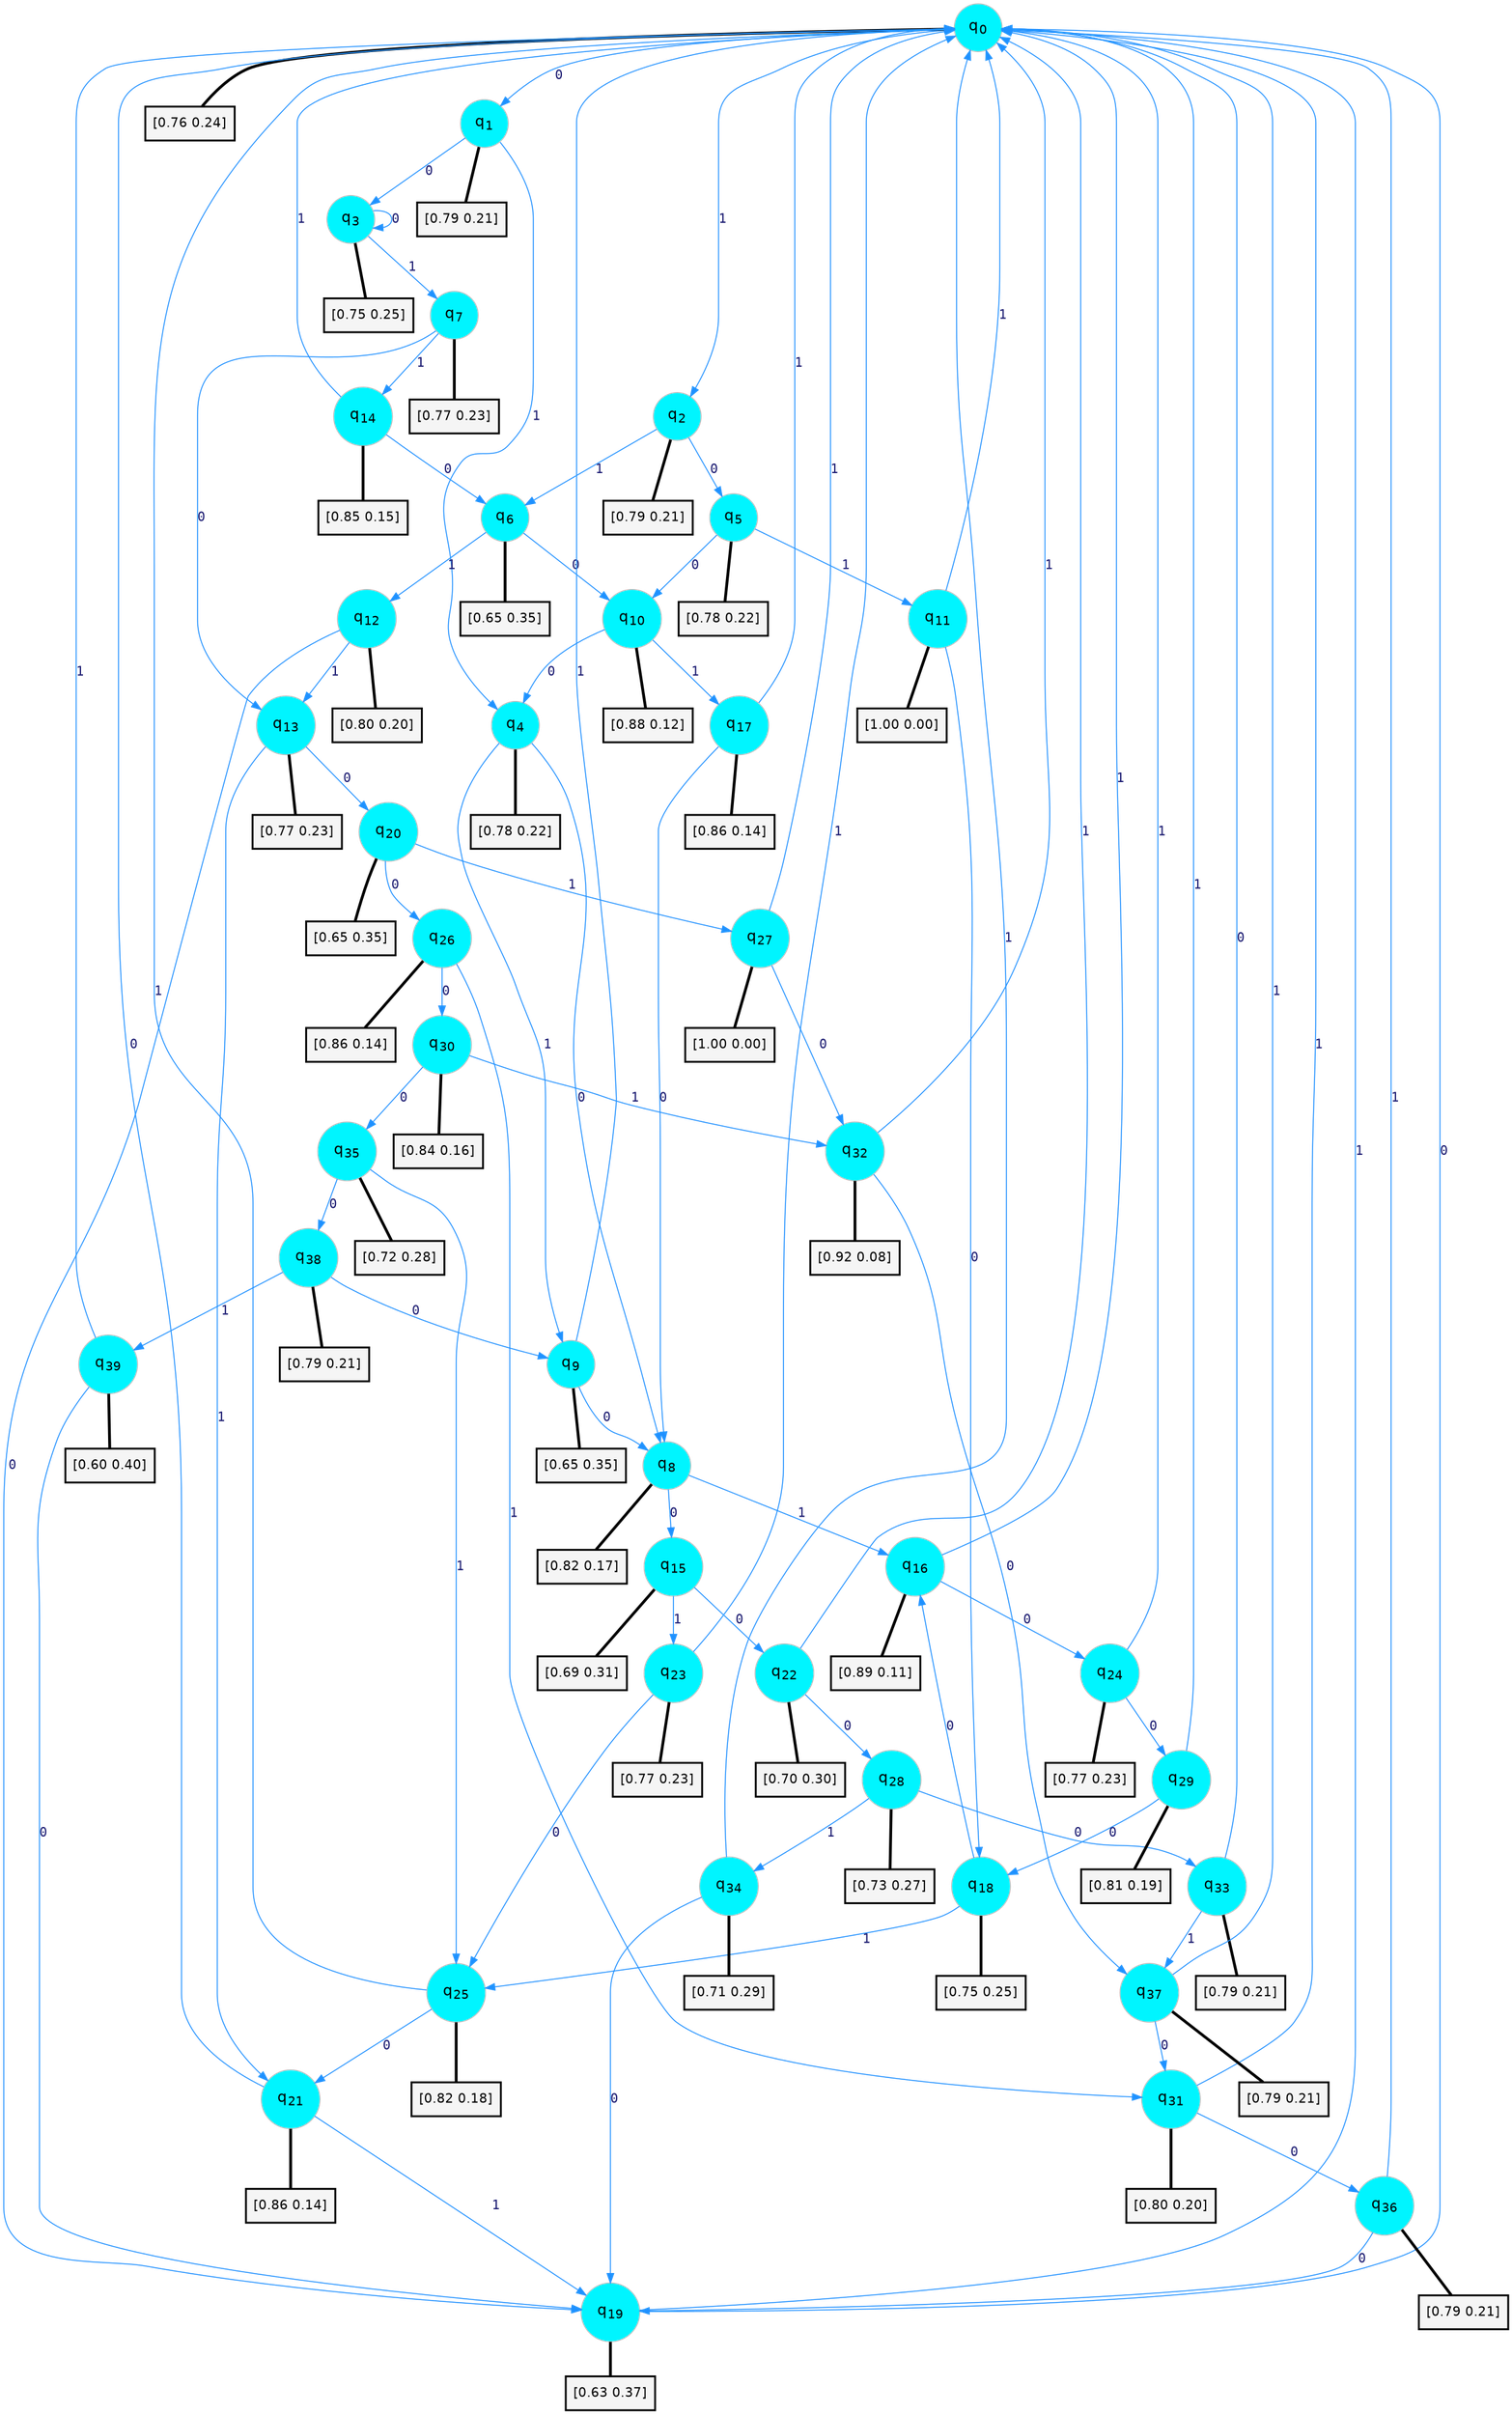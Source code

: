 digraph G {
graph [
bgcolor=transparent, dpi=300, rankdir=TD, size="40,25"];
node [
color=gray, fillcolor=turquoise1, fontcolor=black, fontname=Helvetica, fontsize=16, fontweight=bold, shape=circle, style=filled];
edge [
arrowsize=1, color=dodgerblue1, fontcolor=midnightblue, fontname=courier, fontweight=bold, penwidth=1, style=solid, weight=20];
0[label=<q<SUB>0</SUB>>];
1[label=<q<SUB>1</SUB>>];
2[label=<q<SUB>2</SUB>>];
3[label=<q<SUB>3</SUB>>];
4[label=<q<SUB>4</SUB>>];
5[label=<q<SUB>5</SUB>>];
6[label=<q<SUB>6</SUB>>];
7[label=<q<SUB>7</SUB>>];
8[label=<q<SUB>8</SUB>>];
9[label=<q<SUB>9</SUB>>];
10[label=<q<SUB>10</SUB>>];
11[label=<q<SUB>11</SUB>>];
12[label=<q<SUB>12</SUB>>];
13[label=<q<SUB>13</SUB>>];
14[label=<q<SUB>14</SUB>>];
15[label=<q<SUB>15</SUB>>];
16[label=<q<SUB>16</SUB>>];
17[label=<q<SUB>17</SUB>>];
18[label=<q<SUB>18</SUB>>];
19[label=<q<SUB>19</SUB>>];
20[label=<q<SUB>20</SUB>>];
21[label=<q<SUB>21</SUB>>];
22[label=<q<SUB>22</SUB>>];
23[label=<q<SUB>23</SUB>>];
24[label=<q<SUB>24</SUB>>];
25[label=<q<SUB>25</SUB>>];
26[label=<q<SUB>26</SUB>>];
27[label=<q<SUB>27</SUB>>];
28[label=<q<SUB>28</SUB>>];
29[label=<q<SUB>29</SUB>>];
30[label=<q<SUB>30</SUB>>];
31[label=<q<SUB>31</SUB>>];
32[label=<q<SUB>32</SUB>>];
33[label=<q<SUB>33</SUB>>];
34[label=<q<SUB>34</SUB>>];
35[label=<q<SUB>35</SUB>>];
36[label=<q<SUB>36</SUB>>];
37[label=<q<SUB>37</SUB>>];
38[label=<q<SUB>38</SUB>>];
39[label=<q<SUB>39</SUB>>];
40[label="[0.76 0.24]", shape=box,fontcolor=black, fontname=Helvetica, fontsize=14, penwidth=2, fillcolor=whitesmoke,color=black];
41[label="[0.79 0.21]", shape=box,fontcolor=black, fontname=Helvetica, fontsize=14, penwidth=2, fillcolor=whitesmoke,color=black];
42[label="[0.79 0.21]", shape=box,fontcolor=black, fontname=Helvetica, fontsize=14, penwidth=2, fillcolor=whitesmoke,color=black];
43[label="[0.75 0.25]", shape=box,fontcolor=black, fontname=Helvetica, fontsize=14, penwidth=2, fillcolor=whitesmoke,color=black];
44[label="[0.78 0.22]", shape=box,fontcolor=black, fontname=Helvetica, fontsize=14, penwidth=2, fillcolor=whitesmoke,color=black];
45[label="[0.78 0.22]", shape=box,fontcolor=black, fontname=Helvetica, fontsize=14, penwidth=2, fillcolor=whitesmoke,color=black];
46[label="[0.65 0.35]", shape=box,fontcolor=black, fontname=Helvetica, fontsize=14, penwidth=2, fillcolor=whitesmoke,color=black];
47[label="[0.77 0.23]", shape=box,fontcolor=black, fontname=Helvetica, fontsize=14, penwidth=2, fillcolor=whitesmoke,color=black];
48[label="[0.82 0.17]", shape=box,fontcolor=black, fontname=Helvetica, fontsize=14, penwidth=2, fillcolor=whitesmoke,color=black];
49[label="[0.65 0.35]", shape=box,fontcolor=black, fontname=Helvetica, fontsize=14, penwidth=2, fillcolor=whitesmoke,color=black];
50[label="[0.88 0.12]", shape=box,fontcolor=black, fontname=Helvetica, fontsize=14, penwidth=2, fillcolor=whitesmoke,color=black];
51[label="[1.00 0.00]", shape=box,fontcolor=black, fontname=Helvetica, fontsize=14, penwidth=2, fillcolor=whitesmoke,color=black];
52[label="[0.80 0.20]", shape=box,fontcolor=black, fontname=Helvetica, fontsize=14, penwidth=2, fillcolor=whitesmoke,color=black];
53[label="[0.77 0.23]", shape=box,fontcolor=black, fontname=Helvetica, fontsize=14, penwidth=2, fillcolor=whitesmoke,color=black];
54[label="[0.85 0.15]", shape=box,fontcolor=black, fontname=Helvetica, fontsize=14, penwidth=2, fillcolor=whitesmoke,color=black];
55[label="[0.69 0.31]", shape=box,fontcolor=black, fontname=Helvetica, fontsize=14, penwidth=2, fillcolor=whitesmoke,color=black];
56[label="[0.89 0.11]", shape=box,fontcolor=black, fontname=Helvetica, fontsize=14, penwidth=2, fillcolor=whitesmoke,color=black];
57[label="[0.86 0.14]", shape=box,fontcolor=black, fontname=Helvetica, fontsize=14, penwidth=2, fillcolor=whitesmoke,color=black];
58[label="[0.75 0.25]", shape=box,fontcolor=black, fontname=Helvetica, fontsize=14, penwidth=2, fillcolor=whitesmoke,color=black];
59[label="[0.63 0.37]", shape=box,fontcolor=black, fontname=Helvetica, fontsize=14, penwidth=2, fillcolor=whitesmoke,color=black];
60[label="[0.65 0.35]", shape=box,fontcolor=black, fontname=Helvetica, fontsize=14, penwidth=2, fillcolor=whitesmoke,color=black];
61[label="[0.86 0.14]", shape=box,fontcolor=black, fontname=Helvetica, fontsize=14, penwidth=2, fillcolor=whitesmoke,color=black];
62[label="[0.70 0.30]", shape=box,fontcolor=black, fontname=Helvetica, fontsize=14, penwidth=2, fillcolor=whitesmoke,color=black];
63[label="[0.77 0.23]", shape=box,fontcolor=black, fontname=Helvetica, fontsize=14, penwidth=2, fillcolor=whitesmoke,color=black];
64[label="[0.77 0.23]", shape=box,fontcolor=black, fontname=Helvetica, fontsize=14, penwidth=2, fillcolor=whitesmoke,color=black];
65[label="[0.82 0.18]", shape=box,fontcolor=black, fontname=Helvetica, fontsize=14, penwidth=2, fillcolor=whitesmoke,color=black];
66[label="[0.86 0.14]", shape=box,fontcolor=black, fontname=Helvetica, fontsize=14, penwidth=2, fillcolor=whitesmoke,color=black];
67[label="[1.00 0.00]", shape=box,fontcolor=black, fontname=Helvetica, fontsize=14, penwidth=2, fillcolor=whitesmoke,color=black];
68[label="[0.73 0.27]", shape=box,fontcolor=black, fontname=Helvetica, fontsize=14, penwidth=2, fillcolor=whitesmoke,color=black];
69[label="[0.81 0.19]", shape=box,fontcolor=black, fontname=Helvetica, fontsize=14, penwidth=2, fillcolor=whitesmoke,color=black];
70[label="[0.84 0.16]", shape=box,fontcolor=black, fontname=Helvetica, fontsize=14, penwidth=2, fillcolor=whitesmoke,color=black];
71[label="[0.80 0.20]", shape=box,fontcolor=black, fontname=Helvetica, fontsize=14, penwidth=2, fillcolor=whitesmoke,color=black];
72[label="[0.92 0.08]", shape=box,fontcolor=black, fontname=Helvetica, fontsize=14, penwidth=2, fillcolor=whitesmoke,color=black];
73[label="[0.79 0.21]", shape=box,fontcolor=black, fontname=Helvetica, fontsize=14, penwidth=2, fillcolor=whitesmoke,color=black];
74[label="[0.71 0.29]", shape=box,fontcolor=black, fontname=Helvetica, fontsize=14, penwidth=2, fillcolor=whitesmoke,color=black];
75[label="[0.72 0.28]", shape=box,fontcolor=black, fontname=Helvetica, fontsize=14, penwidth=2, fillcolor=whitesmoke,color=black];
76[label="[0.79 0.21]", shape=box,fontcolor=black, fontname=Helvetica, fontsize=14, penwidth=2, fillcolor=whitesmoke,color=black];
77[label="[0.79 0.21]", shape=box,fontcolor=black, fontname=Helvetica, fontsize=14, penwidth=2, fillcolor=whitesmoke,color=black];
78[label="[0.79 0.21]", shape=box,fontcolor=black, fontname=Helvetica, fontsize=14, penwidth=2, fillcolor=whitesmoke,color=black];
79[label="[0.60 0.40]", shape=box,fontcolor=black, fontname=Helvetica, fontsize=14, penwidth=2, fillcolor=whitesmoke,color=black];
0->1 [label=0];
0->2 [label=1];
0->40 [arrowhead=none, penwidth=3,color=black];
1->3 [label=0];
1->4 [label=1];
1->41 [arrowhead=none, penwidth=3,color=black];
2->5 [label=0];
2->6 [label=1];
2->42 [arrowhead=none, penwidth=3,color=black];
3->3 [label=0];
3->7 [label=1];
3->43 [arrowhead=none, penwidth=3,color=black];
4->8 [label=0];
4->9 [label=1];
4->44 [arrowhead=none, penwidth=3,color=black];
5->10 [label=0];
5->11 [label=1];
5->45 [arrowhead=none, penwidth=3,color=black];
6->10 [label=0];
6->12 [label=1];
6->46 [arrowhead=none, penwidth=3,color=black];
7->13 [label=0];
7->14 [label=1];
7->47 [arrowhead=none, penwidth=3,color=black];
8->15 [label=0];
8->16 [label=1];
8->48 [arrowhead=none, penwidth=3,color=black];
9->8 [label=0];
9->0 [label=1];
9->49 [arrowhead=none, penwidth=3,color=black];
10->4 [label=0];
10->17 [label=1];
10->50 [arrowhead=none, penwidth=3,color=black];
11->18 [label=0];
11->0 [label=1];
11->51 [arrowhead=none, penwidth=3,color=black];
12->19 [label=0];
12->13 [label=1];
12->52 [arrowhead=none, penwidth=3,color=black];
13->20 [label=0];
13->21 [label=1];
13->53 [arrowhead=none, penwidth=3,color=black];
14->6 [label=0];
14->0 [label=1];
14->54 [arrowhead=none, penwidth=3,color=black];
15->22 [label=0];
15->23 [label=1];
15->55 [arrowhead=none, penwidth=3,color=black];
16->24 [label=0];
16->0 [label=1];
16->56 [arrowhead=none, penwidth=3,color=black];
17->8 [label=0];
17->0 [label=1];
17->57 [arrowhead=none, penwidth=3,color=black];
18->16 [label=0];
18->25 [label=1];
18->58 [arrowhead=none, penwidth=3,color=black];
19->0 [label=0];
19->0 [label=1];
19->59 [arrowhead=none, penwidth=3,color=black];
20->26 [label=0];
20->27 [label=1];
20->60 [arrowhead=none, penwidth=3,color=black];
21->0 [label=0];
21->19 [label=1];
21->61 [arrowhead=none, penwidth=3,color=black];
22->28 [label=0];
22->0 [label=1];
22->62 [arrowhead=none, penwidth=3,color=black];
23->25 [label=0];
23->0 [label=1];
23->63 [arrowhead=none, penwidth=3,color=black];
24->29 [label=0];
24->0 [label=1];
24->64 [arrowhead=none, penwidth=3,color=black];
25->21 [label=0];
25->0 [label=1];
25->65 [arrowhead=none, penwidth=3,color=black];
26->30 [label=0];
26->31 [label=1];
26->66 [arrowhead=none, penwidth=3,color=black];
27->32 [label=0];
27->0 [label=1];
27->67 [arrowhead=none, penwidth=3,color=black];
28->33 [label=0];
28->34 [label=1];
28->68 [arrowhead=none, penwidth=3,color=black];
29->18 [label=0];
29->0 [label=1];
29->69 [arrowhead=none, penwidth=3,color=black];
30->35 [label=0];
30->32 [label=1];
30->70 [arrowhead=none, penwidth=3,color=black];
31->36 [label=0];
31->0 [label=1];
31->71 [arrowhead=none, penwidth=3,color=black];
32->37 [label=0];
32->0 [label=1];
32->72 [arrowhead=none, penwidth=3,color=black];
33->0 [label=0];
33->37 [label=1];
33->73 [arrowhead=none, penwidth=3,color=black];
34->19 [label=0];
34->0 [label=1];
34->74 [arrowhead=none, penwidth=3,color=black];
35->38 [label=0];
35->25 [label=1];
35->75 [arrowhead=none, penwidth=3,color=black];
36->19 [label=0];
36->0 [label=1];
36->76 [arrowhead=none, penwidth=3,color=black];
37->31 [label=0];
37->0 [label=1];
37->77 [arrowhead=none, penwidth=3,color=black];
38->9 [label=0];
38->39 [label=1];
38->78 [arrowhead=none, penwidth=3,color=black];
39->19 [label=0];
39->0 [label=1];
39->79 [arrowhead=none, penwidth=3,color=black];
}
